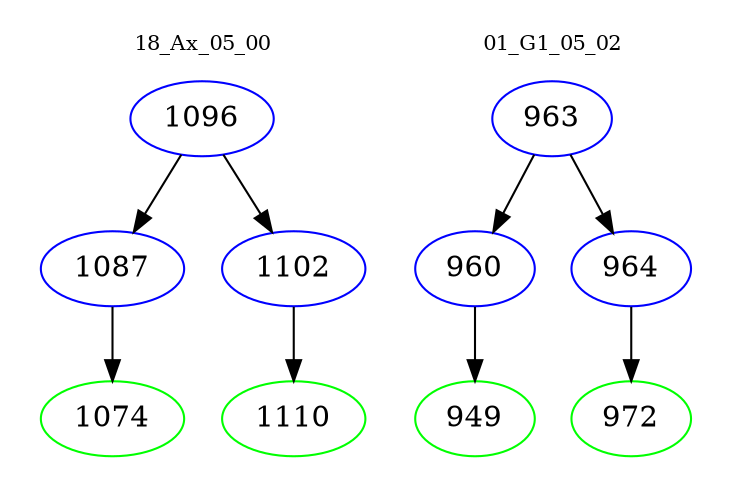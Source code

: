 digraph{
subgraph cluster_0 {
color = white
label = "18_Ax_05_00";
fontsize=10;
T0_1096 [label="1096", color="blue"]
T0_1096 -> T0_1087 [color="black"]
T0_1087 [label="1087", color="blue"]
T0_1087 -> T0_1074 [color="black"]
T0_1074 [label="1074", color="green"]
T0_1096 -> T0_1102 [color="black"]
T0_1102 [label="1102", color="blue"]
T0_1102 -> T0_1110 [color="black"]
T0_1110 [label="1110", color="green"]
}
subgraph cluster_1 {
color = white
label = "01_G1_05_02";
fontsize=10;
T1_963 [label="963", color="blue"]
T1_963 -> T1_960 [color="black"]
T1_960 [label="960", color="blue"]
T1_960 -> T1_949 [color="black"]
T1_949 [label="949", color="green"]
T1_963 -> T1_964 [color="black"]
T1_964 [label="964", color="blue"]
T1_964 -> T1_972 [color="black"]
T1_972 [label="972", color="green"]
}
}
